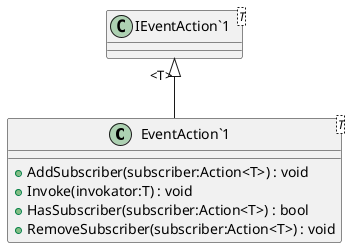 @startuml
class "EventAction`1"<T> {
    + AddSubscriber(subscriber:Action<T>) : void
    + Invoke(invokator:T) : void
    + HasSubscriber(subscriber:Action<T>) : bool
    + RemoveSubscriber(subscriber:Action<T>) : void
}
class "IEventAction`1"<T> {
}
"IEventAction`1" "<T>" <|-- "EventAction`1"
@enduml
